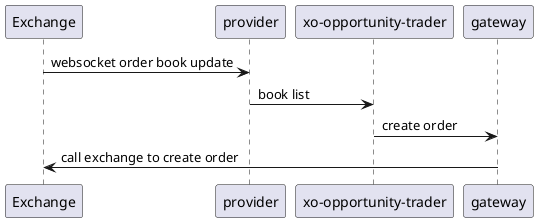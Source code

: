 This file describes order creation sequence (module-view)

@startuml
Exchange -> provider : websocket order book update
provider -> "xo-opportunity-trader" : book list
"xo-opportunity-trader" -> gateway : create order
gateway -> Exchange : call exchange to create order
@enduml
